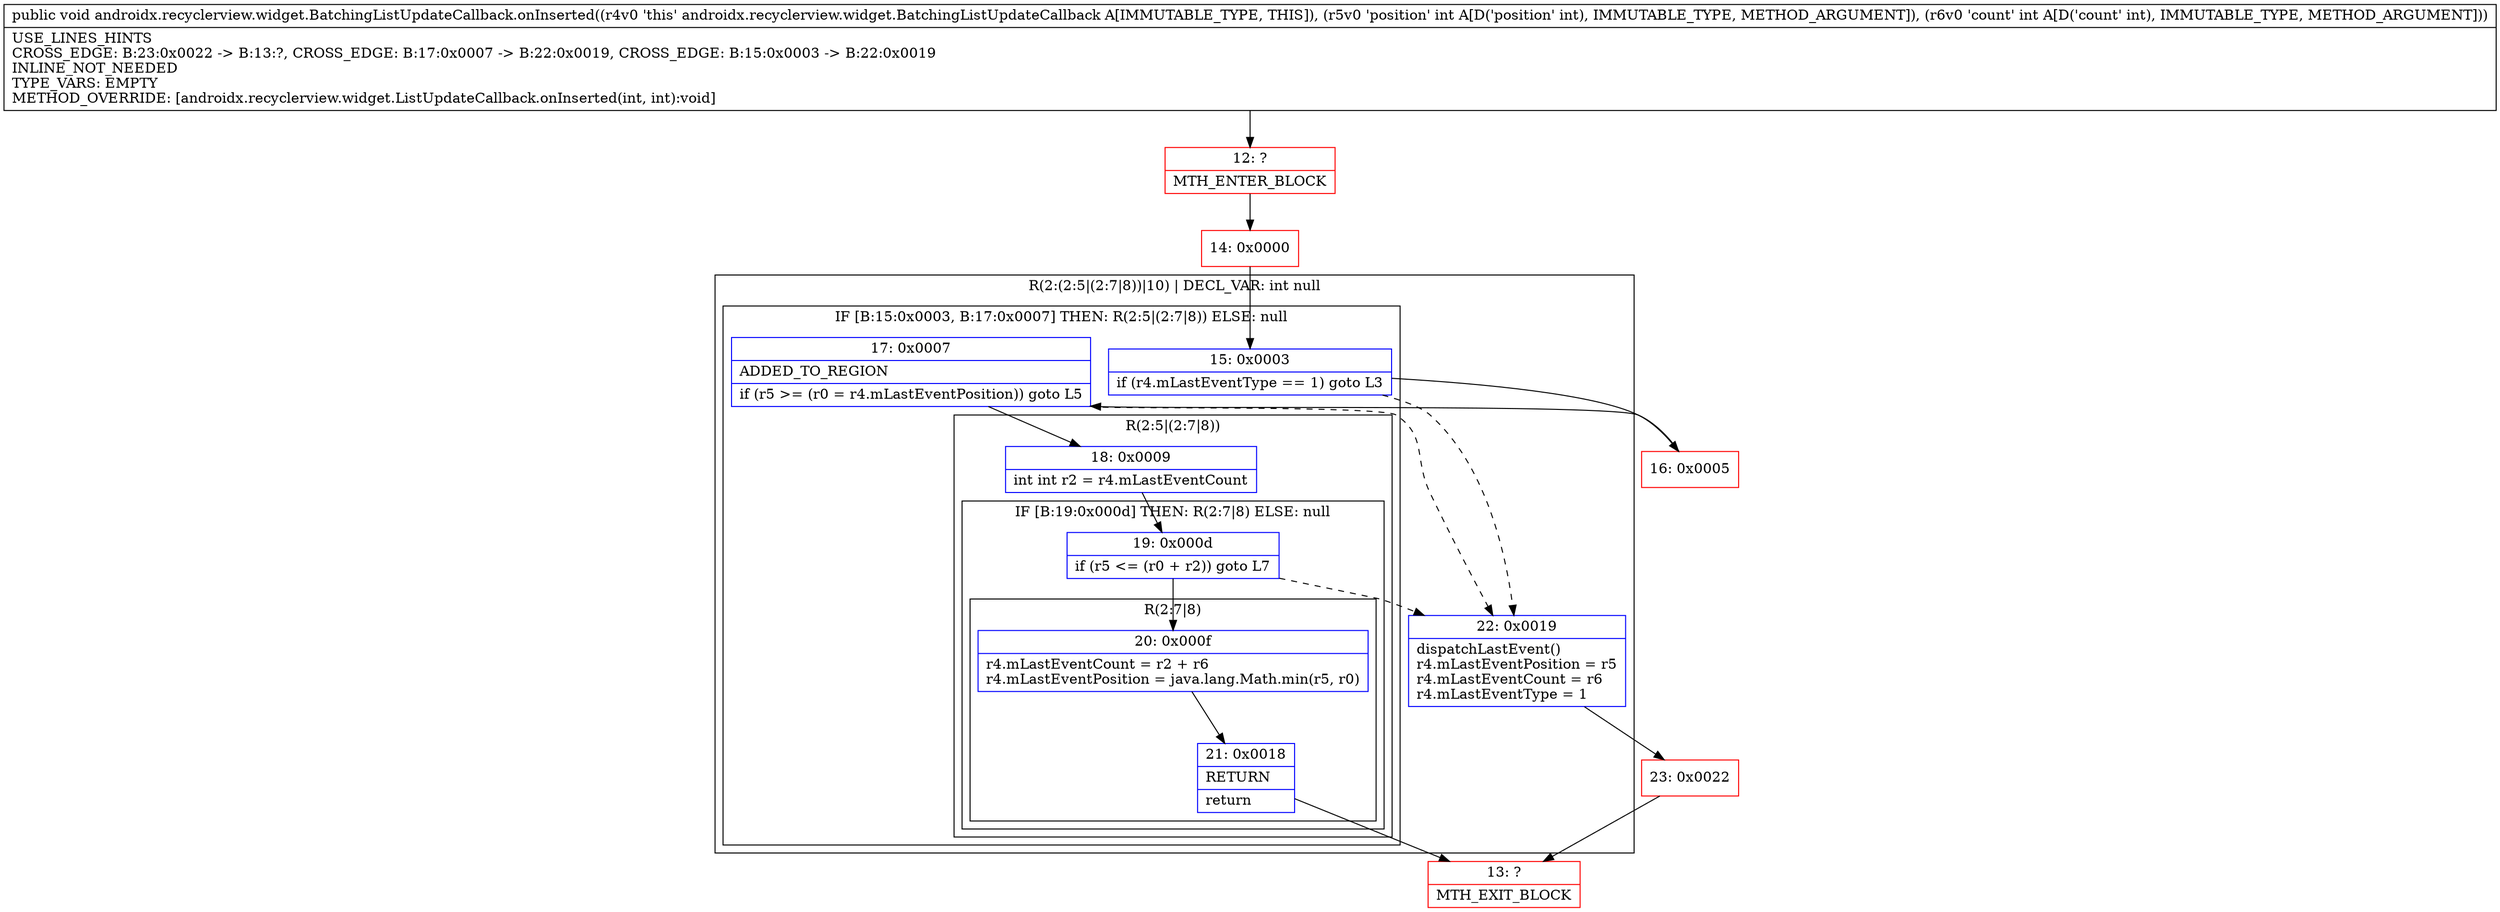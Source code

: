 digraph "CFG forandroidx.recyclerview.widget.BatchingListUpdateCallback.onInserted(II)V" {
subgraph cluster_Region_703020671 {
label = "R(2:(2:5|(2:7|8))|10) | DECL_VAR: int null\l";
node [shape=record,color=blue];
subgraph cluster_IfRegion_283041770 {
label = "IF [B:15:0x0003, B:17:0x0007] THEN: R(2:5|(2:7|8)) ELSE: null";
node [shape=record,color=blue];
Node_15 [shape=record,label="{15\:\ 0x0003|if (r4.mLastEventType == 1) goto L3\l}"];
Node_17 [shape=record,label="{17\:\ 0x0007|ADDED_TO_REGION\l|if (r5 \>= (r0 = r4.mLastEventPosition)) goto L5\l}"];
subgraph cluster_Region_328152341 {
label = "R(2:5|(2:7|8))";
node [shape=record,color=blue];
Node_18 [shape=record,label="{18\:\ 0x0009|int int r2 = r4.mLastEventCount\l}"];
subgraph cluster_IfRegion_993833131 {
label = "IF [B:19:0x000d] THEN: R(2:7|8) ELSE: null";
node [shape=record,color=blue];
Node_19 [shape=record,label="{19\:\ 0x000d|if (r5 \<= (r0 + r2)) goto L7\l}"];
subgraph cluster_Region_1260436358 {
label = "R(2:7|8)";
node [shape=record,color=blue];
Node_20 [shape=record,label="{20\:\ 0x000f|r4.mLastEventCount = r2 + r6\lr4.mLastEventPosition = java.lang.Math.min(r5, r0)\l}"];
Node_21 [shape=record,label="{21\:\ 0x0018|RETURN\l|return\l}"];
}
}
}
}
Node_22 [shape=record,label="{22\:\ 0x0019|dispatchLastEvent()\lr4.mLastEventPosition = r5\lr4.mLastEventCount = r6\lr4.mLastEventType = 1\l}"];
}
Node_12 [shape=record,color=red,label="{12\:\ ?|MTH_ENTER_BLOCK\l}"];
Node_14 [shape=record,color=red,label="{14\:\ 0x0000}"];
Node_16 [shape=record,color=red,label="{16\:\ 0x0005}"];
Node_13 [shape=record,color=red,label="{13\:\ ?|MTH_EXIT_BLOCK\l}"];
Node_23 [shape=record,color=red,label="{23\:\ 0x0022}"];
MethodNode[shape=record,label="{public void androidx.recyclerview.widget.BatchingListUpdateCallback.onInserted((r4v0 'this' androidx.recyclerview.widget.BatchingListUpdateCallback A[IMMUTABLE_TYPE, THIS]), (r5v0 'position' int A[D('position' int), IMMUTABLE_TYPE, METHOD_ARGUMENT]), (r6v0 'count' int A[D('count' int), IMMUTABLE_TYPE, METHOD_ARGUMENT]))  | USE_LINES_HINTS\lCROSS_EDGE: B:23:0x0022 \-\> B:13:?, CROSS_EDGE: B:17:0x0007 \-\> B:22:0x0019, CROSS_EDGE: B:15:0x0003 \-\> B:22:0x0019\lINLINE_NOT_NEEDED\lTYPE_VARS: EMPTY\lMETHOD_OVERRIDE: [androidx.recyclerview.widget.ListUpdateCallback.onInserted(int, int):void]\l}"];
MethodNode -> Node_12;Node_15 -> Node_16;
Node_15 -> Node_22[style=dashed];
Node_17 -> Node_18;
Node_17 -> Node_22[style=dashed];
Node_18 -> Node_19;
Node_19 -> Node_20;
Node_19 -> Node_22[style=dashed];
Node_20 -> Node_21;
Node_21 -> Node_13;
Node_22 -> Node_23;
Node_12 -> Node_14;
Node_14 -> Node_15;
Node_16 -> Node_17;
Node_23 -> Node_13;
}

